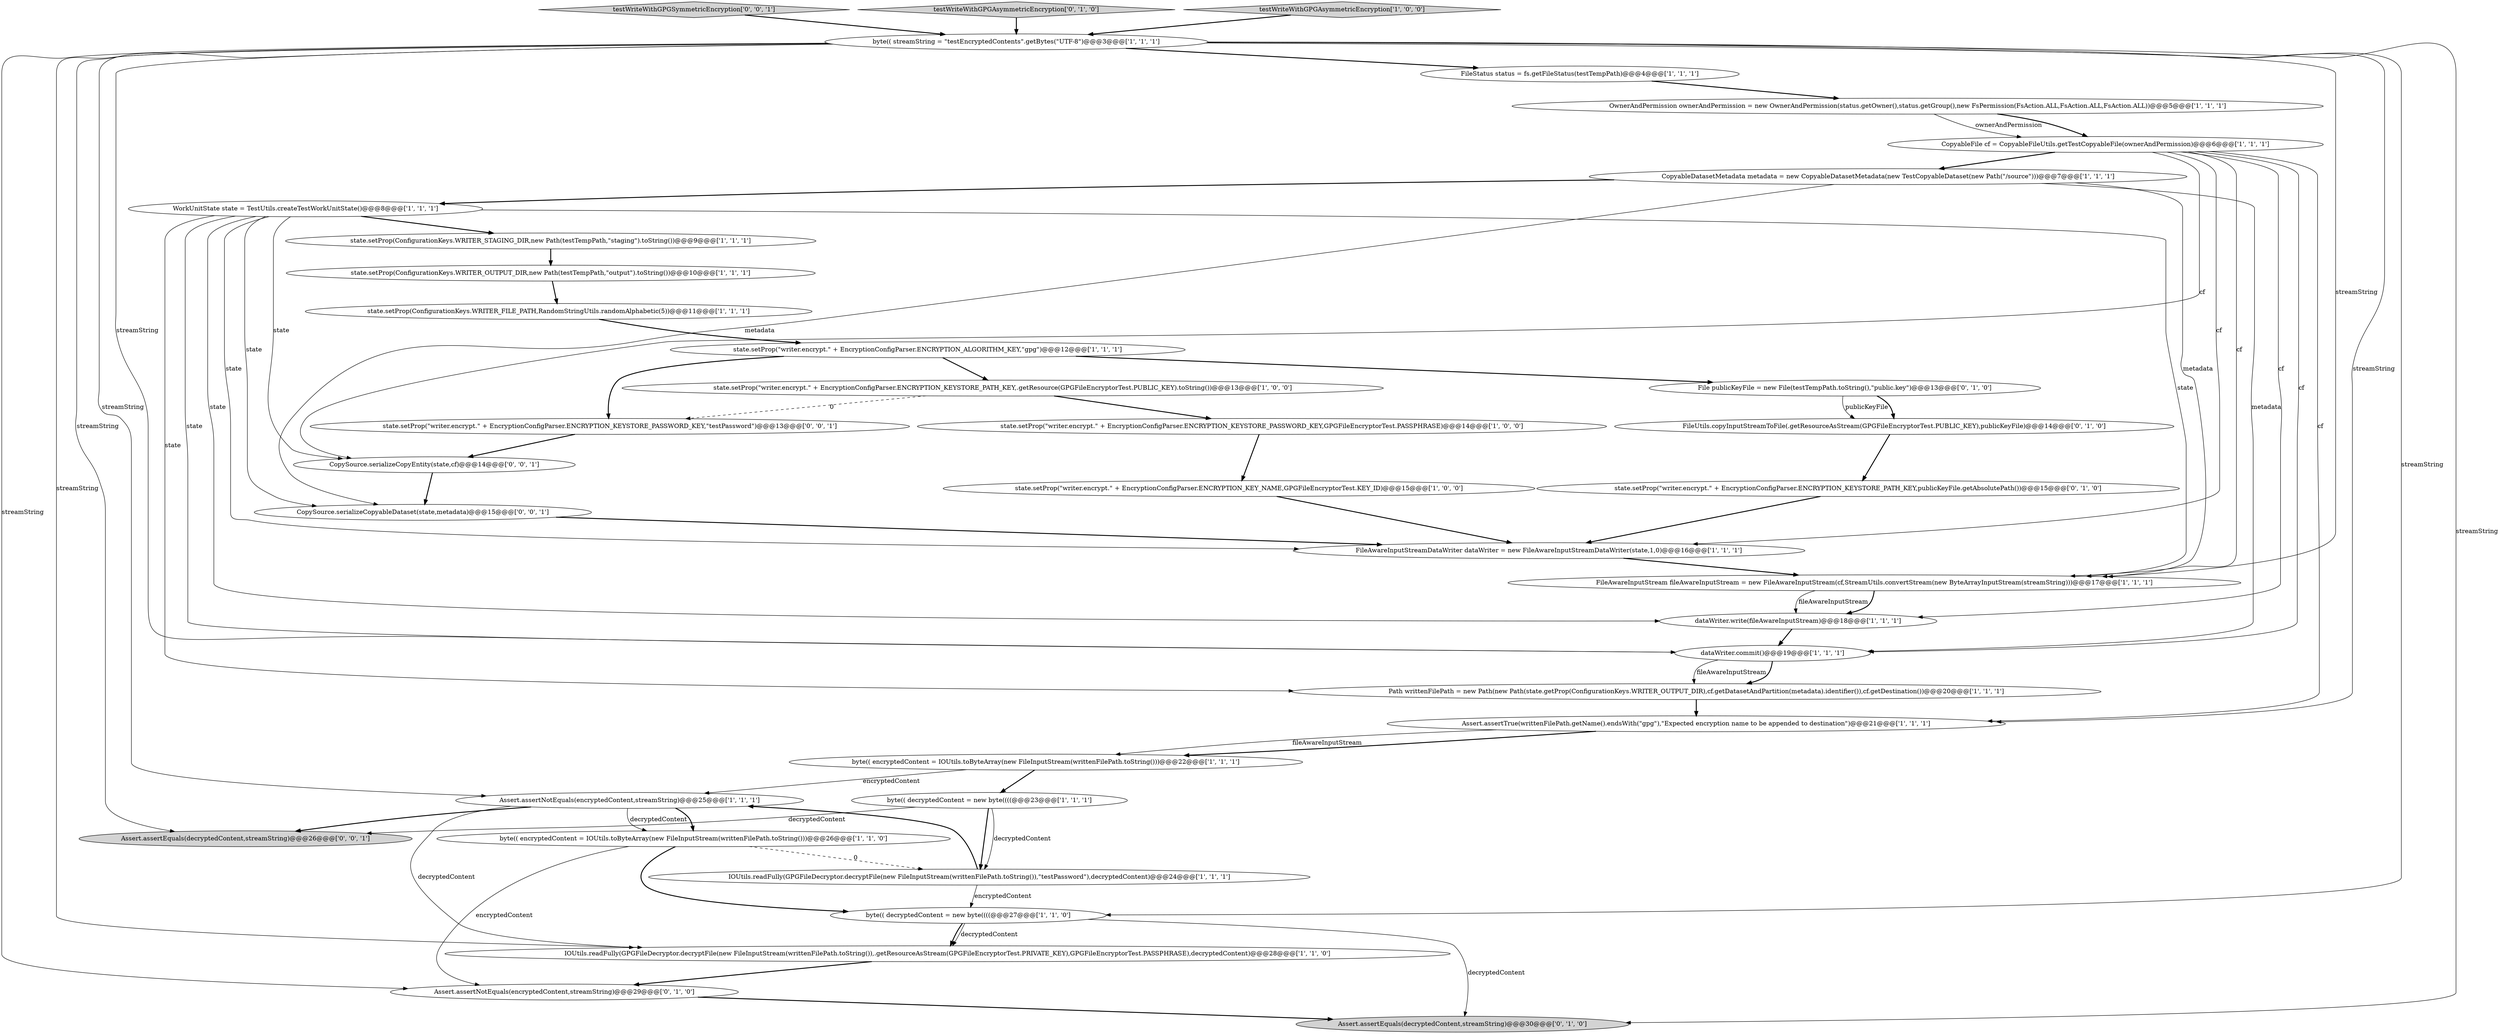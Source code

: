 digraph {
27 [style = filled, label = "state.setProp(\"writer.encrypt.\" + EncryptionConfigParser.ENCRYPTION_KEYSTORE_PATH_KEY,publicKeyFile.getAbsolutePath())@@@15@@@['0', '1', '0']", fillcolor = white, shape = ellipse image = "AAA1AAABBB2BBB"];
18 [style = filled, label = "OwnerAndPermission ownerAndPermission = new OwnerAndPermission(status.getOwner(),status.getGroup(),new FsPermission(FsAction.ALL,FsAction.ALL,FsAction.ALL))@@@5@@@['1', '1', '1']", fillcolor = white, shape = ellipse image = "AAA0AAABBB1BBB"];
36 [style = filled, label = "testWriteWithGPGSymmetricEncryption['0', '0', '1']", fillcolor = lightgray, shape = diamond image = "AAA0AAABBB3BBB"];
4 [style = filled, label = "Assert.assertNotEquals(encryptedContent,streamString)@@@25@@@['1', '1', '1']", fillcolor = white, shape = ellipse image = "AAA0AAABBB1BBB"];
25 [style = filled, label = "state.setProp(ConfigurationKeys.WRITER_FILE_PATH,RandomStringUtils.randomAlphabetic(5))@@@11@@@['1', '1', '1']", fillcolor = white, shape = ellipse image = "AAA0AAABBB1BBB"];
24 [style = filled, label = "state.setProp(ConfigurationKeys.WRITER_STAGING_DIR,new Path(testTempPath,\"staging\").toString())@@@9@@@['1', '1', '1']", fillcolor = white, shape = ellipse image = "AAA0AAABBB1BBB"];
28 [style = filled, label = "testWriteWithGPGAsymmetricEncryption['0', '1', '0']", fillcolor = lightgray, shape = diamond image = "AAA0AAABBB2BBB"];
16 [style = filled, label = "Path writtenFilePath = new Path(new Path(state.getProp(ConfigurationKeys.WRITER_OUTPUT_DIR),cf.getDatasetAndPartition(metadata).identifier()),cf.getDestination())@@@20@@@['1', '1', '1']", fillcolor = white, shape = ellipse image = "AAA0AAABBB1BBB"];
7 [style = filled, label = "IOUtils.readFully(GPGFileDecryptor.decryptFile(new FileInputStream(writtenFilePath.toString()),\"testPassword\"),decryptedContent)@@@24@@@['1', '1', '1']", fillcolor = white, shape = ellipse image = "AAA0AAABBB1BBB"];
12 [style = filled, label = "state.setProp(ConfigurationKeys.WRITER_OUTPUT_DIR,new Path(testTempPath,\"output\").toString())@@@10@@@['1', '1', '1']", fillcolor = white, shape = ellipse image = "AAA0AAABBB1BBB"];
26 [style = filled, label = "byte(( decryptedContent = new byte((((@@@23@@@['1', '1', '1']", fillcolor = white, shape = ellipse image = "AAA0AAABBB1BBB"];
10 [style = filled, label = "state.setProp(\"writer.encrypt.\" + EncryptionConfigParser.ENCRYPTION_KEY_NAME,GPGFileEncryptorTest.KEY_ID)@@@15@@@['1', '0', '0']", fillcolor = white, shape = ellipse image = "AAA0AAABBB1BBB"];
20 [style = filled, label = "FileStatus status = fs.getFileStatus(testTempPath)@@@4@@@['1', '1', '1']", fillcolor = white, shape = ellipse image = "AAA0AAABBB1BBB"];
34 [style = filled, label = "CopySource.serializeCopyEntity(state,cf)@@@14@@@['0', '0', '1']", fillcolor = white, shape = ellipse image = "AAA0AAABBB3BBB"];
0 [style = filled, label = "state.setProp(\"writer.encrypt.\" + EncryptionConfigParser.ENCRYPTION_KEYSTORE_PATH_KEY,.getResource(GPGFileEncryptorTest.PUBLIC_KEY).toString())@@@13@@@['1', '0', '0']", fillcolor = white, shape = ellipse image = "AAA0AAABBB1BBB"];
14 [style = filled, label = "dataWriter.write(fileAwareInputStream)@@@18@@@['1', '1', '1']", fillcolor = white, shape = ellipse image = "AAA0AAABBB1BBB"];
15 [style = filled, label = "byte(( decryptedContent = new byte((((@@@27@@@['1', '1', '0']", fillcolor = white, shape = ellipse image = "AAA0AAABBB1BBB"];
9 [style = filled, label = "WorkUnitState state = TestUtils.createTestWorkUnitState()@@@8@@@['1', '1', '1']", fillcolor = white, shape = ellipse image = "AAA0AAABBB1BBB"];
8 [style = filled, label = "CopyableFile cf = CopyableFileUtils.getTestCopyableFile(ownerAndPermission)@@@6@@@['1', '1', '1']", fillcolor = white, shape = ellipse image = "AAA0AAABBB1BBB"];
29 [style = filled, label = "Assert.assertNotEquals(encryptedContent,streamString)@@@29@@@['0', '1', '0']", fillcolor = white, shape = ellipse image = "AAA0AAABBB2BBB"];
23 [style = filled, label = "byte(( encryptedContent = IOUtils.toByteArray(new FileInputStream(writtenFilePath.toString()))@@@26@@@['1', '1', '0']", fillcolor = white, shape = ellipse image = "AAA0AAABBB1BBB"];
31 [style = filled, label = "FileUtils.copyInputStreamToFile(.getResourceAsStream(GPGFileEncryptorTest.PUBLIC_KEY),publicKeyFile)@@@14@@@['0', '1', '0']", fillcolor = white, shape = ellipse image = "AAA1AAABBB2BBB"];
19 [style = filled, label = "IOUtils.readFully(GPGFileDecryptor.decryptFile(new FileInputStream(writtenFilePath.toString()),.getResourceAsStream(GPGFileEncryptorTest.PRIVATE_KEY),GPGFileEncryptorTest.PASSPHRASE),decryptedContent)@@@28@@@['1', '1', '0']", fillcolor = white, shape = ellipse image = "AAA0AAABBB1BBB"];
21 [style = filled, label = "byte(( encryptedContent = IOUtils.toByteArray(new FileInputStream(writtenFilePath.toString()))@@@22@@@['1', '1', '1']", fillcolor = white, shape = ellipse image = "AAA0AAABBB1BBB"];
37 [style = filled, label = "CopySource.serializeCopyableDataset(state,metadata)@@@15@@@['0', '0', '1']", fillcolor = white, shape = ellipse image = "AAA0AAABBB3BBB"];
33 [style = filled, label = "Assert.assertEquals(decryptedContent,streamString)@@@26@@@['0', '0', '1']", fillcolor = lightgray, shape = ellipse image = "AAA0AAABBB3BBB"];
11 [style = filled, label = "state.setProp(\"writer.encrypt.\" + EncryptionConfigParser.ENCRYPTION_KEYSTORE_PASSWORD_KEY,GPGFileEncryptorTest.PASSPHRASE)@@@14@@@['1', '0', '0']", fillcolor = white, shape = ellipse image = "AAA0AAABBB1BBB"];
1 [style = filled, label = "dataWriter.commit()@@@19@@@['1', '1', '1']", fillcolor = white, shape = ellipse image = "AAA0AAABBB1BBB"];
2 [style = filled, label = "state.setProp(\"writer.encrypt.\" + EncryptionConfigParser.ENCRYPTION_ALGORITHM_KEY,\"gpg\")@@@12@@@['1', '1', '1']", fillcolor = white, shape = ellipse image = "AAA0AAABBB1BBB"];
30 [style = filled, label = "File publicKeyFile = new File(testTempPath.toString(),\"public.key\")@@@13@@@['0', '1', '0']", fillcolor = white, shape = ellipse image = "AAA0AAABBB2BBB"];
3 [style = filled, label = "CopyableDatasetMetadata metadata = new CopyableDatasetMetadata(new TestCopyableDataset(new Path(\"/source\")))@@@7@@@['1', '1', '1']", fillcolor = white, shape = ellipse image = "AAA0AAABBB1BBB"];
35 [style = filled, label = "state.setProp(\"writer.encrypt.\" + EncryptionConfigParser.ENCRYPTION_KEYSTORE_PASSWORD_KEY,\"testPassword\")@@@13@@@['0', '0', '1']", fillcolor = white, shape = ellipse image = "AAA0AAABBB3BBB"];
17 [style = filled, label = "Assert.assertTrue(writtenFilePath.getName().endsWith(\"gpg\"),\"Expected encryption name to be appended to destination\")@@@21@@@['1', '1', '1']", fillcolor = white, shape = ellipse image = "AAA0AAABBB1BBB"];
5 [style = filled, label = "FileAwareInputStreamDataWriter dataWriter = new FileAwareInputStreamDataWriter(state,1,0)@@@16@@@['1', '1', '1']", fillcolor = white, shape = ellipse image = "AAA0AAABBB1BBB"];
32 [style = filled, label = "Assert.assertEquals(decryptedContent,streamString)@@@30@@@['0', '1', '0']", fillcolor = lightgray, shape = ellipse image = "AAA0AAABBB2BBB"];
22 [style = filled, label = "byte(( streamString = \"testEncryptedContents\".getBytes(\"UTF-8\")@@@3@@@['1', '1', '1']", fillcolor = white, shape = ellipse image = "AAA0AAABBB1BBB"];
6 [style = filled, label = "FileAwareInputStream fileAwareInputStream = new FileAwareInputStream(cf,StreamUtils.convertStream(new ByteArrayInputStream(streamString)))@@@17@@@['1', '1', '1']", fillcolor = white, shape = ellipse image = "AAA0AAABBB1BBB"];
13 [style = filled, label = "testWriteWithGPGAsymmetricEncryption['1', '0', '0']", fillcolor = lightgray, shape = diamond image = "AAA0AAABBB1BBB"];
12->25 [style = bold, label=""];
4->23 [style = solid, label="decryptedContent"];
8->14 [style = solid, label="cf"];
8->17 [style = solid, label="cf"];
23->15 [style = bold, label=""];
17->21 [style = solid, label="fileAwareInputStream"];
22->6 [style = solid, label="streamString"];
17->21 [style = bold, label=""];
23->7 [style = dashed, label="0"];
25->2 [style = bold, label=""];
4->19 [style = solid, label="decryptedContent"];
30->31 [style = solid, label="publicKeyFile"];
6->14 [style = solid, label="fileAwareInputStream"];
20->18 [style = bold, label=""];
3->6 [style = solid, label="metadata"];
26->33 [style = solid, label="decryptedContent"];
13->22 [style = bold, label=""];
15->19 [style = bold, label=""];
36->22 [style = bold, label=""];
15->32 [style = solid, label="decryptedContent"];
21->4 [style = solid, label="encryptedContent"];
22->20 [style = bold, label=""];
22->17 [style = solid, label="streamString"];
0->11 [style = bold, label=""];
22->15 [style = solid, label="streamString"];
9->6 [style = solid, label="state"];
8->3 [style = bold, label=""];
9->34 [style = solid, label="state"];
30->31 [style = bold, label=""];
14->1 [style = bold, label=""];
3->1 [style = solid, label="metadata"];
28->22 [style = bold, label=""];
23->29 [style = solid, label="encryptedContent"];
8->34 [style = solid, label="cf"];
3->37 [style = solid, label="metadata"];
22->29 [style = solid, label="streamString"];
9->24 [style = bold, label=""];
22->1 [style = solid, label="streamString"];
11->10 [style = bold, label=""];
6->14 [style = bold, label=""];
19->29 [style = bold, label=""];
29->32 [style = bold, label=""];
1->16 [style = solid, label="fileAwareInputStream"];
21->26 [style = bold, label=""];
7->4 [style = bold, label=""];
37->5 [style = bold, label=""];
22->4 [style = solid, label="streamString"];
9->16 [style = solid, label="state"];
3->9 [style = bold, label=""];
27->5 [style = bold, label=""];
4->33 [style = bold, label=""];
18->8 [style = solid, label="ownerAndPermission"];
8->1 [style = solid, label="cf"];
15->19 [style = solid, label="decryptedContent"];
0->35 [style = dashed, label="0"];
4->23 [style = bold, label=""];
2->30 [style = bold, label=""];
22->19 [style = solid, label="streamString"];
8->5 [style = solid, label="cf"];
26->7 [style = bold, label=""];
9->1 [style = solid, label="state"];
24->12 [style = bold, label=""];
22->33 [style = solid, label="streamString"];
2->0 [style = bold, label=""];
16->17 [style = bold, label=""];
9->14 [style = solid, label="state"];
8->6 [style = solid, label="cf"];
18->8 [style = bold, label=""];
9->5 [style = solid, label="state"];
7->15 [style = solid, label="encryptedContent"];
26->7 [style = solid, label="decryptedContent"];
1->16 [style = bold, label=""];
22->32 [style = solid, label="streamString"];
9->37 [style = solid, label="state"];
35->34 [style = bold, label=""];
2->35 [style = bold, label=""];
31->27 [style = bold, label=""];
10->5 [style = bold, label=""];
34->37 [style = bold, label=""];
5->6 [style = bold, label=""];
}
